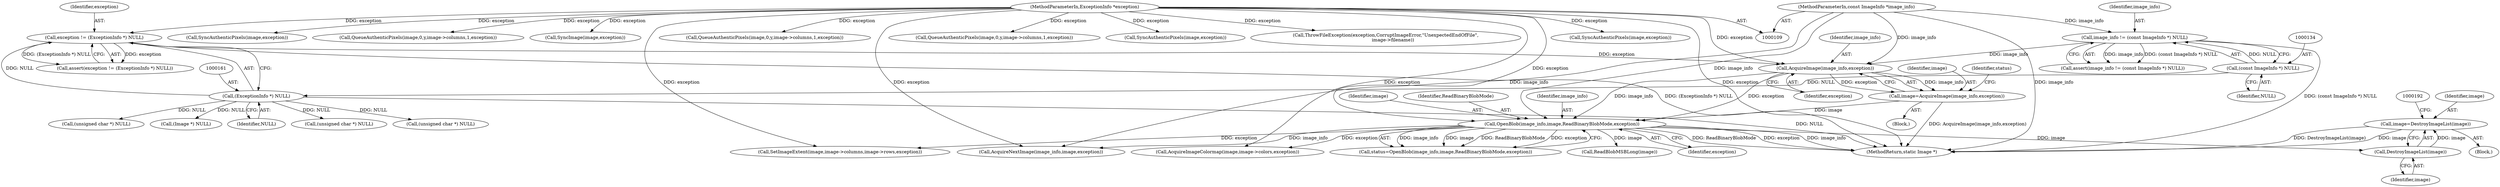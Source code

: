digraph "0_ImageMagick_1aa0c6dab6dcef4d9bc3571866ae1c1ddbec7d8f@pointer" {
"1000186" [label="(Call,image=DestroyImageList(image))"];
"1000188" [label="(Call,DestroyImageList(image))"];
"1000176" [label="(Call,OpenBlob(image_info,image,ReadBinaryBlobMode,exception))"];
"1000171" [label="(Call,AcquireImage(image_info,exception))"];
"1000131" [label="(Call,image_info != (const ImageInfo *) NULL)"];
"1000110" [label="(MethodParameterIn,const ImageInfo *image_info)"];
"1000133" [label="(Call,(const ImageInfo *) NULL)"];
"1000158" [label="(Call,exception != (ExceptionInfo *) NULL)"];
"1000111" [label="(MethodParameterIn,ExceptionInfo *exception)"];
"1000160" [label="(Call,(ExceptionInfo *) NULL)"];
"1000169" [label="(Call,image=AcquireImage(image_info,exception))"];
"1001225" [label="(Call,QueueAuthenticPixels(image,0,y,image->columns,1,exception))"];
"1000173" [label="(Identifier,exception)"];
"1000133" [label="(Call,(const ImageInfo *) NULL)"];
"1000985" [label="(Call,QueueAuthenticPixels(image,0,y,image->columns,1,exception))"];
"1000177" [label="(Identifier,image_info)"];
"1000719" [label="(Call,SetImageExtent(image,image->columns,image->rows,exception))"];
"1000641" [label="(Call,(unsigned char *) NULL)"];
"1001552" [label="(Call,SyncAuthenticPixels(image,exception))"];
"1000186" [label="(Call,image=DestroyImageList(image))"];
"1001605" [label="(Call,ThrowFileException(exception,CorruptImageError,\"UnexpectedEndOfFile\",\n          image->filename))"];
"1000174" [label="(Call,status=OpenBlob(image_info,image,ReadBinaryBlobMode,exception))"];
"1000439" [label="(Call,AcquireImageColormap(image,image->colors,exception))"];
"1000159" [label="(Identifier,exception)"];
"1000191" [label="(Call,(Image *) NULL)"];
"1000110" [label="(MethodParameterIn,const ImageInfo *image_info)"];
"1000162" [label="(Identifier,NULL)"];
"1000187" [label="(Identifier,image)"];
"1001697" [label="(MethodReturn,static Image *)"];
"1000171" [label="(Call,AcquireImage(image_info,exception))"];
"1000157" [label="(Call,assert(exception != (ExceptionInfo *) NULL))"];
"1000178" [label="(Identifier,image)"];
"1000130" [label="(Call,assert(image_info != (const ImageInfo *) NULL))"];
"1000189" [label="(Identifier,image)"];
"1000176" [label="(Call,OpenBlob(image_info,image,ReadBinaryBlobMode,exception))"];
"1000135" [label="(Identifier,NULL)"];
"1000170" [label="(Identifier,image)"];
"1000112" [label="(Block,)"];
"1000111" [label="(MethodParameterIn,ExceptionInfo *exception)"];
"1001277" [label="(Call,SyncAuthenticPixels(image,exception))"];
"1000473" [label="(Call,(unsigned char *) NULL)"];
"1000206" [label="(Call,ReadBlobMSBLong(image))"];
"1000158" [label="(Call,exception != (ExceptionInfo *) NULL)"];
"1001118" [label="(Call,SyncAuthenticPixels(image,exception))"];
"1000175" [label="(Identifier,status)"];
"1000180" [label="(Identifier,exception)"];
"1000822" [label="(Call,(unsigned char *) NULL)"];
"1000132" [label="(Identifier,image_info)"];
"1001647" [label="(Call,AcquireNextImage(image_info,image,exception))"];
"1000188" [label="(Call,DestroyImageList(image))"];
"1000172" [label="(Identifier,image_info)"];
"1000160" [label="(Call,(ExceptionInfo *) NULL)"];
"1000179" [label="(Identifier,ReadBinaryBlobMode)"];
"1000131" [label="(Call,image_info != (const ImageInfo *) NULL)"];
"1000185" [label="(Block,)"];
"1000169" [label="(Call,image=AcquireImage(image_info,exception))"];
"1001388" [label="(Call,QueueAuthenticPixels(image,0,y,image->columns,1,exception))"];
"1001590" [label="(Call,SyncImage(image,exception))"];
"1000186" -> "1000185"  [label="AST: "];
"1000186" -> "1000188"  [label="CFG: "];
"1000187" -> "1000186"  [label="AST: "];
"1000188" -> "1000186"  [label="AST: "];
"1000192" -> "1000186"  [label="CFG: "];
"1000186" -> "1001697"  [label="DDG: DestroyImageList(image)"];
"1000186" -> "1001697"  [label="DDG: image"];
"1000188" -> "1000186"  [label="DDG: image"];
"1000188" -> "1000189"  [label="CFG: "];
"1000189" -> "1000188"  [label="AST: "];
"1000176" -> "1000188"  [label="DDG: image"];
"1000176" -> "1000174"  [label="AST: "];
"1000176" -> "1000180"  [label="CFG: "];
"1000177" -> "1000176"  [label="AST: "];
"1000178" -> "1000176"  [label="AST: "];
"1000179" -> "1000176"  [label="AST: "];
"1000180" -> "1000176"  [label="AST: "];
"1000174" -> "1000176"  [label="CFG: "];
"1000176" -> "1001697"  [label="DDG: ReadBinaryBlobMode"];
"1000176" -> "1001697"  [label="DDG: exception"];
"1000176" -> "1001697"  [label="DDG: image_info"];
"1000176" -> "1000174"  [label="DDG: image_info"];
"1000176" -> "1000174"  [label="DDG: image"];
"1000176" -> "1000174"  [label="DDG: ReadBinaryBlobMode"];
"1000176" -> "1000174"  [label="DDG: exception"];
"1000171" -> "1000176"  [label="DDG: image_info"];
"1000171" -> "1000176"  [label="DDG: exception"];
"1000110" -> "1000176"  [label="DDG: image_info"];
"1000169" -> "1000176"  [label="DDG: image"];
"1000111" -> "1000176"  [label="DDG: exception"];
"1000176" -> "1000206"  [label="DDG: image"];
"1000176" -> "1000439"  [label="DDG: exception"];
"1000176" -> "1000719"  [label="DDG: exception"];
"1000176" -> "1001647"  [label="DDG: image_info"];
"1000171" -> "1000169"  [label="AST: "];
"1000171" -> "1000173"  [label="CFG: "];
"1000172" -> "1000171"  [label="AST: "];
"1000173" -> "1000171"  [label="AST: "];
"1000169" -> "1000171"  [label="CFG: "];
"1000171" -> "1000169"  [label="DDG: image_info"];
"1000171" -> "1000169"  [label="DDG: exception"];
"1000131" -> "1000171"  [label="DDG: image_info"];
"1000110" -> "1000171"  [label="DDG: image_info"];
"1000158" -> "1000171"  [label="DDG: exception"];
"1000111" -> "1000171"  [label="DDG: exception"];
"1000131" -> "1000130"  [label="AST: "];
"1000131" -> "1000133"  [label="CFG: "];
"1000132" -> "1000131"  [label="AST: "];
"1000133" -> "1000131"  [label="AST: "];
"1000130" -> "1000131"  [label="CFG: "];
"1000131" -> "1001697"  [label="DDG: (const ImageInfo *) NULL"];
"1000131" -> "1000130"  [label="DDG: image_info"];
"1000131" -> "1000130"  [label="DDG: (const ImageInfo *) NULL"];
"1000110" -> "1000131"  [label="DDG: image_info"];
"1000133" -> "1000131"  [label="DDG: NULL"];
"1000110" -> "1000109"  [label="AST: "];
"1000110" -> "1001697"  [label="DDG: image_info"];
"1000110" -> "1001647"  [label="DDG: image_info"];
"1000133" -> "1000135"  [label="CFG: "];
"1000134" -> "1000133"  [label="AST: "];
"1000135" -> "1000133"  [label="AST: "];
"1000133" -> "1000160"  [label="DDG: NULL"];
"1000158" -> "1000157"  [label="AST: "];
"1000158" -> "1000160"  [label="CFG: "];
"1000159" -> "1000158"  [label="AST: "];
"1000160" -> "1000158"  [label="AST: "];
"1000157" -> "1000158"  [label="CFG: "];
"1000158" -> "1001697"  [label="DDG: (ExceptionInfo *) NULL"];
"1000158" -> "1000157"  [label="DDG: exception"];
"1000158" -> "1000157"  [label="DDG: (ExceptionInfo *) NULL"];
"1000111" -> "1000158"  [label="DDG: exception"];
"1000160" -> "1000158"  [label="DDG: NULL"];
"1000111" -> "1000109"  [label="AST: "];
"1000111" -> "1001697"  [label="DDG: exception"];
"1000111" -> "1000439"  [label="DDG: exception"];
"1000111" -> "1000719"  [label="DDG: exception"];
"1000111" -> "1000985"  [label="DDG: exception"];
"1000111" -> "1001118"  [label="DDG: exception"];
"1000111" -> "1001225"  [label="DDG: exception"];
"1000111" -> "1001277"  [label="DDG: exception"];
"1000111" -> "1001388"  [label="DDG: exception"];
"1000111" -> "1001552"  [label="DDG: exception"];
"1000111" -> "1001590"  [label="DDG: exception"];
"1000111" -> "1001605"  [label="DDG: exception"];
"1000111" -> "1001647"  [label="DDG: exception"];
"1000160" -> "1000162"  [label="CFG: "];
"1000161" -> "1000160"  [label="AST: "];
"1000162" -> "1000160"  [label="AST: "];
"1000160" -> "1001697"  [label="DDG: NULL"];
"1000160" -> "1000191"  [label="DDG: NULL"];
"1000160" -> "1000473"  [label="DDG: NULL"];
"1000160" -> "1000641"  [label="DDG: NULL"];
"1000160" -> "1000822"  [label="DDG: NULL"];
"1000169" -> "1000112"  [label="AST: "];
"1000170" -> "1000169"  [label="AST: "];
"1000175" -> "1000169"  [label="CFG: "];
"1000169" -> "1001697"  [label="DDG: AcquireImage(image_info,exception)"];
}
